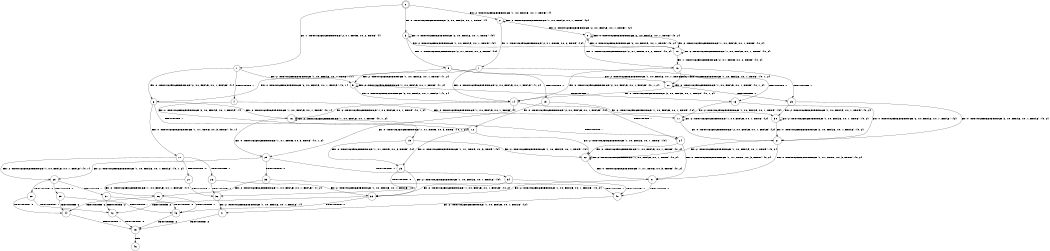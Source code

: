 digraph BCG {
size = "7, 10.5";
center = TRUE;
node [shape = circle];
0 [peripheries = 2];
0 -> 1 [label = "EX !1 !ATOMIC_EXCH_BRANCH (2, +1, TRUE, +0, 2, TRUE) !{}"];
0 -> 2 [label = "EX !2 !ATOMIC_EXCH_BRANCH (1, +0, FALSE, +0, 1, TRUE) !{}"];
0 -> 3 [label = "EX !0 !ATOMIC_EXCH_BRANCH (2, +0, FALSE, +0, 1, TRUE) !{}"];
1 -> 4 [label = "TERMINATE !1"];
1 -> 5 [label = "EX !2 !ATOMIC_EXCH_BRANCH (1, +0, FALSE, +0, 1, TRUE) !{1}"];
1 -> 6 [label = "EX !0 !ATOMIC_EXCH_BRANCH (2, +0, FALSE, +0, 1, FALSE) !{1}"];
2 -> 7 [label = "EX !1 !ATOMIC_EXCH_BRANCH (2, +1, TRUE, +0, 2, TRUE) !{2}"];
2 -> 8 [label = "EX !0 !ATOMIC_EXCH_BRANCH (2, +0, FALSE, +0, 1, TRUE) !{2}"];
2 -> 2 [label = "EX !2 !ATOMIC_EXCH_BRANCH (1, +0, FALSE, +0, 1, TRUE) !{2}"];
3 -> 9 [label = "EX !1 !ATOMIC_EXCH_BRANCH (2, +1, TRUE, +0, 2, TRUE) !{0}"];
3 -> 10 [label = "EX !2 !ATOMIC_EXCH_BRANCH (1, +0, FALSE, +0, 1, TRUE) !{0}"];
3 -> 3 [label = "EX !0 !ATOMIC_EXCH_BRANCH (2, +0, FALSE, +0, 1, TRUE) !{0}"];
4 -> 11 [label = "EX !2 !ATOMIC_EXCH_BRANCH (1, +0, FALSE, +0, 1, TRUE) !{}"];
4 -> 12 [label = "EX !0 !ATOMIC_EXCH_BRANCH (2, +0, FALSE, +0, 1, FALSE) !{}"];
5 -> 13 [label = "TERMINATE !1"];
5 -> 14 [label = "EX !0 !ATOMIC_EXCH_BRANCH (2, +0, FALSE, +0, 1, FALSE) !{1, 2}"];
5 -> 5 [label = "EX !2 !ATOMIC_EXCH_BRANCH (1, +0, FALSE, +0, 1, TRUE) !{1, 2}"];
6 -> 15 [label = "TERMINATE !1"];
6 -> 16 [label = "EX !2 !ATOMIC_EXCH_BRANCH (1, +0, FALSE, +0, 1, TRUE) !{0, 1}"];
6 -> 17 [label = "EX !0 !ATOMIC_EXCH_BRANCH (1, +1, TRUE, +0, 3, TRUE) !{0, 1}"];
7 -> 13 [label = "TERMINATE !1"];
7 -> 14 [label = "EX !0 !ATOMIC_EXCH_BRANCH (2, +0, FALSE, +0, 1, FALSE) !{1, 2}"];
7 -> 5 [label = "EX !2 !ATOMIC_EXCH_BRANCH (1, +0, FALSE, +0, 1, TRUE) !{1, 2}"];
8 -> 18 [label = "EX !1 !ATOMIC_EXCH_BRANCH (2, +1, TRUE, +0, 2, TRUE) !{0, 2}"];
8 -> 10 [label = "EX !2 !ATOMIC_EXCH_BRANCH (1, +0, FALSE, +0, 1, TRUE) !{0, 2}"];
8 -> 8 [label = "EX !0 !ATOMIC_EXCH_BRANCH (2, +0, FALSE, +0, 1, TRUE) !{0, 2}"];
9 -> 19 [label = "TERMINATE !1"];
9 -> 20 [label = "EX !2 !ATOMIC_EXCH_BRANCH (1, +0, FALSE, +0, 1, TRUE) !{0, 1}"];
9 -> 6 [label = "EX !0 !ATOMIC_EXCH_BRANCH (2, +0, FALSE, +0, 1, FALSE) !{0, 1}"];
10 -> 18 [label = "EX !1 !ATOMIC_EXCH_BRANCH (2, +1, TRUE, +0, 2, TRUE) !{0, 2}"];
10 -> 10 [label = "EX !2 !ATOMIC_EXCH_BRANCH (1, +0, FALSE, +0, 1, TRUE) !{0, 2}"];
10 -> 8 [label = "EX !0 !ATOMIC_EXCH_BRANCH (2, +0, FALSE, +0, 1, TRUE) !{0, 2}"];
11 -> 21 [label = "EX !0 !ATOMIC_EXCH_BRANCH (2, +0, FALSE, +0, 1, FALSE) !{2}"];
11 -> 11 [label = "EX !2 !ATOMIC_EXCH_BRANCH (1, +0, FALSE, +0, 1, TRUE) !{2}"];
12 -> 22 [label = "EX !2 !ATOMIC_EXCH_BRANCH (1, +0, FALSE, +0, 1, TRUE) !{0}"];
12 -> 23 [label = "EX !0 !ATOMIC_EXCH_BRANCH (1, +1, TRUE, +0, 3, TRUE) !{0}"];
13 -> 11 [label = "EX !2 !ATOMIC_EXCH_BRANCH (1, +0, FALSE, +0, 1, TRUE) !{2}"];
13 -> 21 [label = "EX !0 !ATOMIC_EXCH_BRANCH (2, +0, FALSE, +0, 1, FALSE) !{2}"];
14 -> 24 [label = "TERMINATE !1"];
14 -> 16 [label = "EX !2 !ATOMIC_EXCH_BRANCH (1, +0, FALSE, +0, 1, TRUE) !{0, 1, 2}"];
14 -> 25 [label = "EX !0 !ATOMIC_EXCH_BRANCH (1, +1, TRUE, +0, 3, TRUE) !{0, 1, 2}"];
15 -> 23 [label = "EX !0 !ATOMIC_EXCH_BRANCH (1, +1, TRUE, +0, 3, TRUE) !{0}"];
15 -> 22 [label = "EX !2 !ATOMIC_EXCH_BRANCH (1, +0, FALSE, +0, 1, TRUE) !{0}"];
16 -> 24 [label = "TERMINATE !1"];
16 -> 16 [label = "EX !2 !ATOMIC_EXCH_BRANCH (1, +0, FALSE, +0, 1, TRUE) !{0, 1, 2}"];
16 -> 25 [label = "EX !0 !ATOMIC_EXCH_BRANCH (1, +1, TRUE, +0, 3, TRUE) !{0, 1, 2}"];
17 -> 26 [label = "TERMINATE !1"];
17 -> 27 [label = "TERMINATE !0"];
17 -> 28 [label = "EX !2 !ATOMIC_EXCH_BRANCH (1, +0, FALSE, +0, 1, FALSE) !{0, 1}"];
18 -> 29 [label = "TERMINATE !1"];
18 -> 20 [label = "EX !2 !ATOMIC_EXCH_BRANCH (1, +0, FALSE, +0, 1, TRUE) !{0, 1, 2}"];
18 -> 14 [label = "EX !0 !ATOMIC_EXCH_BRANCH (2, +0, FALSE, +0, 1, FALSE) !{0, 1, 2}"];
19 -> 12 [label = "EX !0 !ATOMIC_EXCH_BRANCH (2, +0, FALSE, +0, 1, FALSE) !{0}"];
19 -> 30 [label = "EX !2 !ATOMIC_EXCH_BRANCH (1, +0, FALSE, +0, 1, TRUE) !{0}"];
20 -> 29 [label = "TERMINATE !1"];
20 -> 20 [label = "EX !2 !ATOMIC_EXCH_BRANCH (1, +0, FALSE, +0, 1, TRUE) !{0, 1, 2}"];
20 -> 14 [label = "EX !0 !ATOMIC_EXCH_BRANCH (2, +0, FALSE, +0, 1, FALSE) !{0, 1, 2}"];
21 -> 22 [label = "EX !2 !ATOMIC_EXCH_BRANCH (1, +0, FALSE, +0, 1, TRUE) !{0, 2}"];
21 -> 31 [label = "EX !0 !ATOMIC_EXCH_BRANCH (1, +1, TRUE, +0, 3, TRUE) !{0, 2}"];
22 -> 22 [label = "EX !2 !ATOMIC_EXCH_BRANCH (1, +0, FALSE, +0, 1, TRUE) !{0, 2}"];
22 -> 31 [label = "EX !0 !ATOMIC_EXCH_BRANCH (1, +1, TRUE, +0, 3, TRUE) !{0, 2}"];
23 -> 32 [label = "TERMINATE !0"];
23 -> 33 [label = "EX !2 !ATOMIC_EXCH_BRANCH (1, +0, FALSE, +0, 1, FALSE) !{0}"];
24 -> 22 [label = "EX !2 !ATOMIC_EXCH_BRANCH (1, +0, FALSE, +0, 1, TRUE) !{0, 2}"];
24 -> 31 [label = "EX !0 !ATOMIC_EXCH_BRANCH (1, +1, TRUE, +0, 3, TRUE) !{0, 2}"];
25 -> 34 [label = "TERMINATE !1"];
25 -> 35 [label = "TERMINATE !0"];
25 -> 28 [label = "EX !2 !ATOMIC_EXCH_BRANCH (1, +0, FALSE, +0, 1, FALSE) !{0, 1, 2}"];
26 -> 32 [label = "TERMINATE !0"];
26 -> 33 [label = "EX !2 !ATOMIC_EXCH_BRANCH (1, +0, FALSE, +0, 1, FALSE) !{0}"];
27 -> 32 [label = "TERMINATE !1"];
27 -> 36 [label = "EX !2 !ATOMIC_EXCH_BRANCH (1, +0, FALSE, +0, 1, FALSE) !{1}"];
28 -> 37 [label = "TERMINATE !1"];
28 -> 38 [label = "TERMINATE !2"];
28 -> 39 [label = "TERMINATE !0"];
29 -> 30 [label = "EX !2 !ATOMIC_EXCH_BRANCH (1, +0, FALSE, +0, 1, TRUE) !{0, 2}"];
29 -> 21 [label = "EX !0 !ATOMIC_EXCH_BRANCH (2, +0, FALSE, +0, 1, FALSE) !{0, 2}"];
30 -> 30 [label = "EX !2 !ATOMIC_EXCH_BRANCH (1, +0, FALSE, +0, 1, TRUE) !{0, 2}"];
30 -> 21 [label = "EX !0 !ATOMIC_EXCH_BRANCH (2, +0, FALSE, +0, 1, FALSE) !{0, 2}"];
31 -> 40 [label = "TERMINATE !0"];
31 -> 33 [label = "EX !2 !ATOMIC_EXCH_BRANCH (1, +0, FALSE, +0, 1, FALSE) !{0, 2}"];
32 -> 41 [label = "EX !2 !ATOMIC_EXCH_BRANCH (1, +0, FALSE, +0, 1, FALSE) !{}"];
33 -> 42 [label = "TERMINATE !2"];
33 -> 43 [label = "TERMINATE !0"];
34 -> 33 [label = "EX !2 !ATOMIC_EXCH_BRANCH (1, +0, FALSE, +0, 1, FALSE) !{0, 2}"];
34 -> 40 [label = "TERMINATE !0"];
35 -> 36 [label = "EX !2 !ATOMIC_EXCH_BRANCH (1, +0, FALSE, +0, 1, FALSE) !{1, 2}"];
35 -> 40 [label = "TERMINATE !1"];
36 -> 43 [label = "TERMINATE !1"];
36 -> 44 [label = "TERMINATE !2"];
37 -> 42 [label = "TERMINATE !2"];
37 -> 43 [label = "TERMINATE !0"];
38 -> 42 [label = "TERMINATE !1"];
38 -> 44 [label = "TERMINATE !0"];
39 -> 43 [label = "TERMINATE !1"];
39 -> 44 [label = "TERMINATE !2"];
40 -> 41 [label = "EX !2 !ATOMIC_EXCH_BRANCH (1, +0, FALSE, +0, 1, FALSE) !{2}"];
41 -> 45 [label = "TERMINATE !2"];
42 -> 45 [label = "TERMINATE !0"];
43 -> 45 [label = "TERMINATE !2"];
44 -> 45 [label = "TERMINATE !1"];
45 -> 46 [label = "exit"];
}
